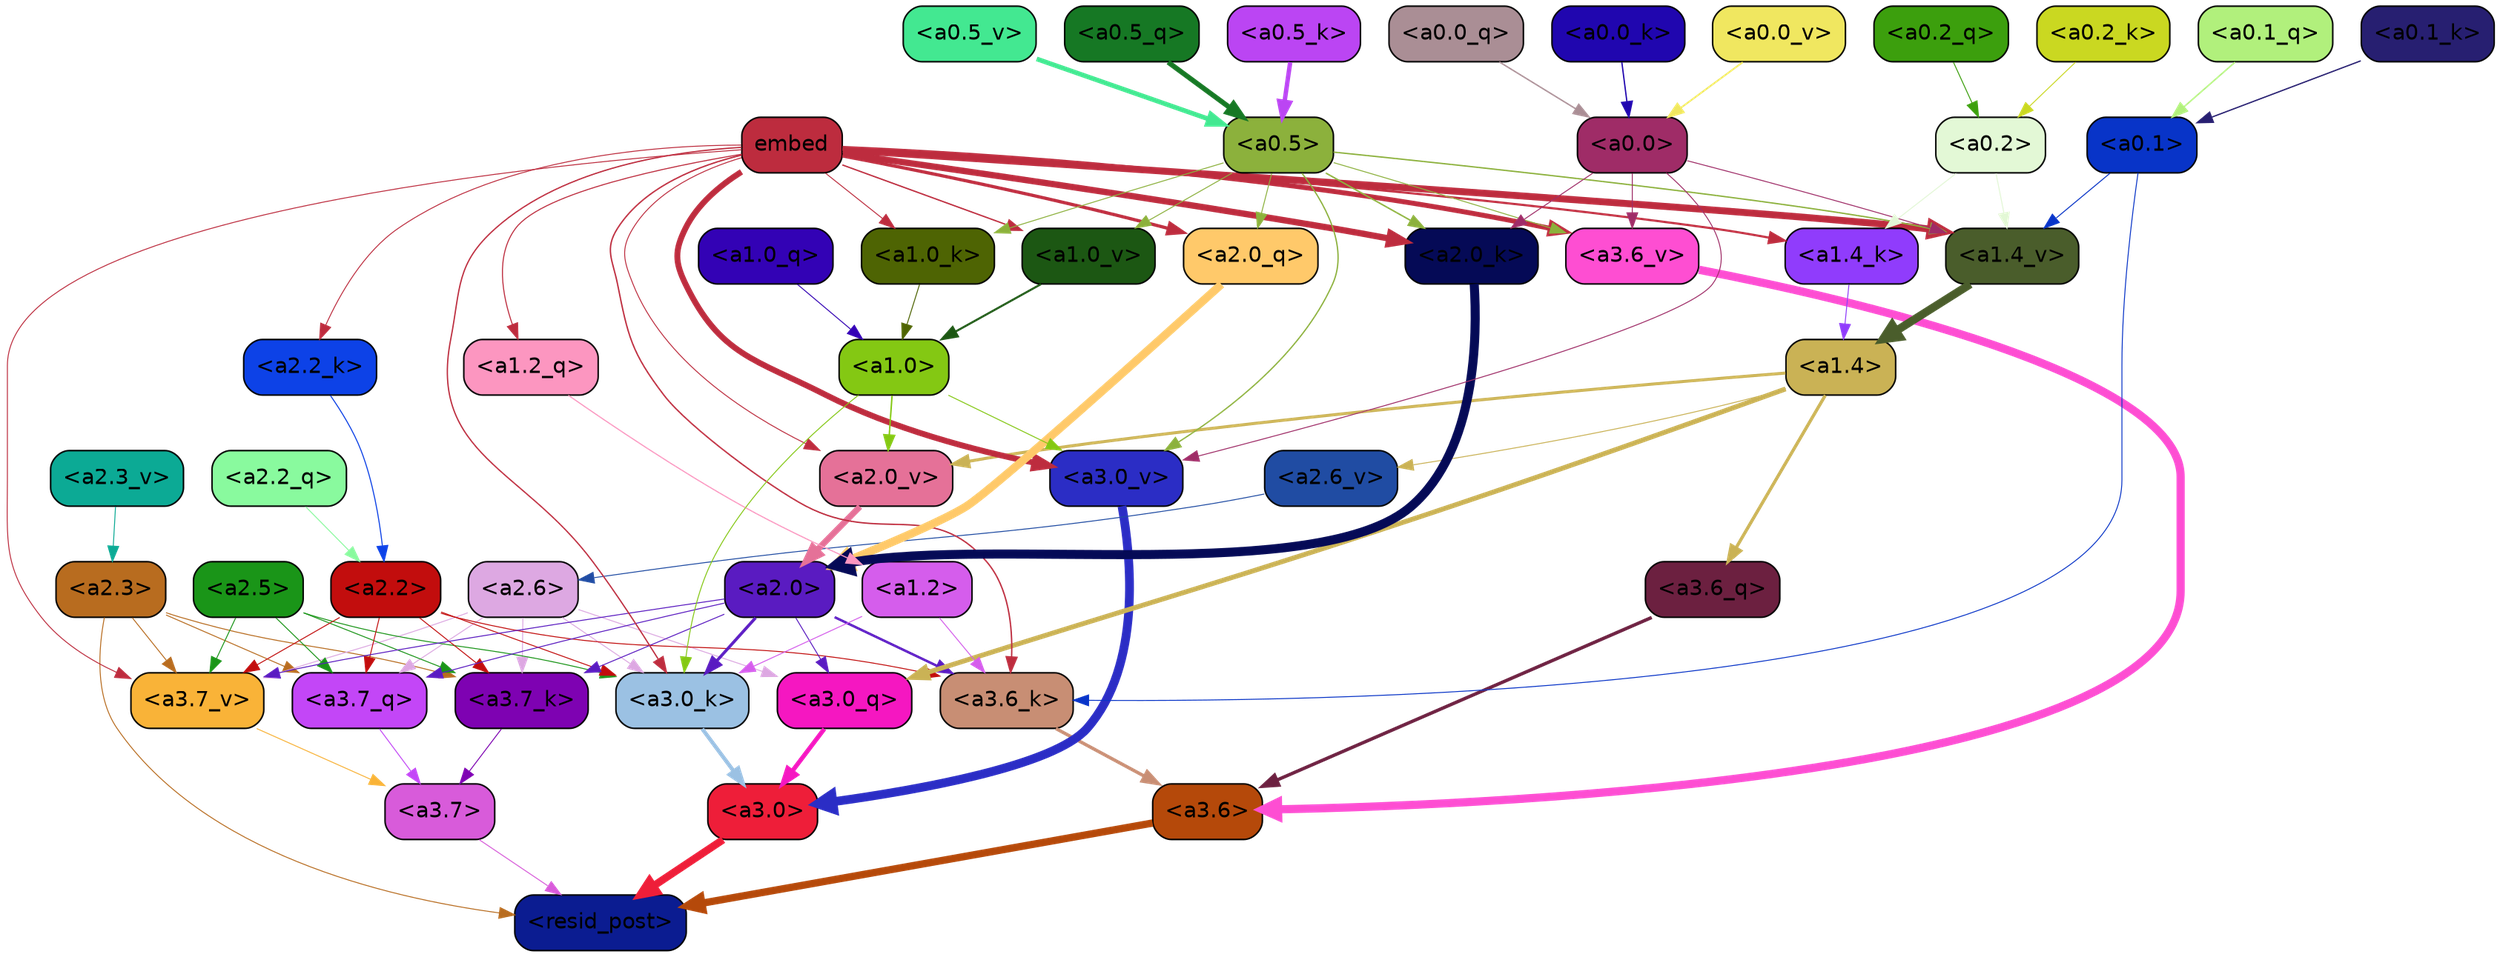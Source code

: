 strict digraph "" {
	graph [bgcolor=transparent,
		layout=dot,
		overlap=false,
		splines=true
	];
	"<a3.7>"	[color=black,
		fillcolor="#d85bda",
		fontname=Helvetica,
		shape=box,
		style="filled, rounded"];
	"<resid_post>"	[color=black,
		fillcolor="#0b1c91",
		fontname=Helvetica,
		shape=box,
		style="filled, rounded"];
	"<a3.7>" -> "<resid_post>"	[color="#d85bda",
		penwidth=0.6];
	"<a3.6>"	[color=black,
		fillcolor="#b5490a",
		fontname=Helvetica,
		shape=box,
		style="filled, rounded"];
	"<a3.6>" -> "<resid_post>"	[color="#b5490a",
		penwidth=4.751592040061951];
	"<a3.0>"	[color=black,
		fillcolor="#ee1e39",
		fontname=Helvetica,
		shape=box,
		style="filled, rounded"];
	"<a3.0>" -> "<resid_post>"	[color="#ee1e39",
		penwidth=4.904066681861877];
	"<a2.3>"	[color=black,
		fillcolor="#b86c1f",
		fontname=Helvetica,
		shape=box,
		style="filled, rounded"];
	"<a2.3>" -> "<resid_post>"	[color="#b86c1f",
		penwidth=0.6];
	"<a3.7_q>"	[color=black,
		fillcolor="#c346f7",
		fontname=Helvetica,
		shape=box,
		style="filled, rounded"];
	"<a2.3>" -> "<a3.7_q>"	[color="#b86c1f",
		penwidth=0.6];
	"<a3.7_k>"	[color=black,
		fillcolor="#7e02b2",
		fontname=Helvetica,
		shape=box,
		style="filled, rounded"];
	"<a2.3>" -> "<a3.7_k>"	[color="#b86c1f",
		penwidth=0.6069068089127541];
	"<a3.7_v>"	[color=black,
		fillcolor="#f9b338",
		fontname=Helvetica,
		shape=box,
		style="filled, rounded"];
	"<a2.3>" -> "<a3.7_v>"	[color="#b86c1f",
		penwidth=0.6];
	"<a3.7_q>" -> "<a3.7>"	[color="#c346f7",
		penwidth=0.6];
	"<a3.6_q>"	[color=black,
		fillcolor="#6c2040",
		fontname=Helvetica,
		shape=box,
		style="filled, rounded"];
	"<a3.6_q>" -> "<a3.6>"	[color="#6c2040",
		penwidth=2.160832464694977];
	"<a3.0_q>"	[color=black,
		fillcolor="#f517c1",
		fontname=Helvetica,
		shape=box,
		style="filled, rounded"];
	"<a3.0_q>" -> "<a3.0>"	[color="#f517c1",
		penwidth=2.870753765106201];
	"<a3.7_k>" -> "<a3.7>"	[color="#7e02b2",
		penwidth=0.6];
	"<a3.6_k>"	[color=black,
		fillcolor="#c88e74",
		fontname=Helvetica,
		shape=box,
		style="filled, rounded"];
	"<a3.6_k>" -> "<a3.6>"	[color="#c88e74",
		penwidth=2.13908451795578];
	"<a3.0_k>"	[color=black,
		fillcolor="#9bc1e3",
		fontname=Helvetica,
		shape=box,
		style="filled, rounded"];
	"<a3.0_k>" -> "<a3.0>"	[color="#9bc1e3",
		penwidth=2.520303964614868];
	"<a3.7_v>" -> "<a3.7>"	[color="#f9b338",
		penwidth=0.6];
	"<a3.6_v>"	[color=black,
		fillcolor="#fe4ed2",
		fontname=Helvetica,
		shape=box,
		style="filled, rounded"];
	"<a3.6_v>" -> "<a3.6>"	[color="#fe4ed2",
		penwidth=5.297133803367615];
	"<a3.0_v>"	[color=black,
		fillcolor="#2b2dc5",
		fontname=Helvetica,
		shape=box,
		style="filled, rounded"];
	"<a3.0_v>" -> "<a3.0>"	[color="#2b2dc5",
		penwidth=5.680712580680847];
	"<a2.6>"	[color=black,
		fillcolor="#dda8e2",
		fontname=Helvetica,
		shape=box,
		style="filled, rounded"];
	"<a2.6>" -> "<a3.7_q>"	[color="#dda8e2",
		penwidth=0.6];
	"<a2.6>" -> "<a3.0_q>"	[color="#dda8e2",
		penwidth=0.6];
	"<a2.6>" -> "<a3.7_k>"	[color="#dda8e2",
		penwidth=0.6];
	"<a2.6>" -> "<a3.0_k>"	[color="#dda8e2",
		penwidth=0.6];
	"<a2.6>" -> "<a3.7_v>"	[color="#dda8e2",
		penwidth=0.6];
	"<a2.5>"	[color=black,
		fillcolor="#1a9518",
		fontname=Helvetica,
		shape=box,
		style="filled, rounded"];
	"<a2.5>" -> "<a3.7_q>"	[color="#1a9518",
		penwidth=0.6];
	"<a2.5>" -> "<a3.7_k>"	[color="#1a9518",
		penwidth=0.6];
	"<a2.5>" -> "<a3.0_k>"	[color="#1a9518",
		penwidth=0.6];
	"<a2.5>" -> "<a3.7_v>"	[color="#1a9518",
		penwidth=0.6];
	"<a2.2>"	[color=black,
		fillcolor="#c20d0d",
		fontname=Helvetica,
		shape=box,
		style="filled, rounded"];
	"<a2.2>" -> "<a3.7_q>"	[color="#c20d0d",
		penwidth=0.6];
	"<a2.2>" -> "<a3.7_k>"	[color="#c20d0d",
		penwidth=0.6];
	"<a2.2>" -> "<a3.6_k>"	[color="#c20d0d",
		penwidth=0.6];
	"<a2.2>" -> "<a3.0_k>"	[color="#c20d0d",
		penwidth=0.6];
	"<a2.2>" -> "<a3.7_v>"	[color="#c20d0d",
		penwidth=0.6];
	"<a2.0>"	[color=black,
		fillcolor="#5a1bc1",
		fontname=Helvetica,
		shape=box,
		style="filled, rounded"];
	"<a2.0>" -> "<a3.7_q>"	[color="#5a1bc1",
		penwidth=0.6];
	"<a2.0>" -> "<a3.0_q>"	[color="#5a1bc1",
		penwidth=0.6];
	"<a2.0>" -> "<a3.7_k>"	[color="#5a1bc1",
		penwidth=0.6];
	"<a2.0>" -> "<a3.6_k>"	[color="#5a1bc1",
		penwidth=1.564806342124939];
	"<a2.0>" -> "<a3.0_k>"	[color="#5a1bc1",
		penwidth=1.9353990852832794];
	"<a2.0>" -> "<a3.7_v>"	[color="#5a1bc1",
		penwidth=0.6];
	"<a1.4>"	[color=black,
		fillcolor="#cab255",
		fontname=Helvetica,
		shape=box,
		style="filled, rounded"];
	"<a1.4>" -> "<a3.6_q>"	[color="#cab255",
		penwidth=2.0727532356977463];
	"<a1.4>" -> "<a3.0_q>"	[color="#cab255",
		penwidth=3.1279823780059814];
	"<a2.6_v>"	[color=black,
		fillcolor="#204ca3",
		fontname=Helvetica,
		shape=box,
		style="filled, rounded"];
	"<a1.4>" -> "<a2.6_v>"	[color="#cab255",
		penwidth=0.6];
	"<a2.0_v>"	[color=black,
		fillcolor="#e57198",
		fontname=Helvetica,
		shape=box,
		style="filled, rounded"];
	"<a1.4>" -> "<a2.0_v>"	[color="#cab255",
		penwidth=1.9170897603034973];
	"<a1.2>"	[color=black,
		fillcolor="#d55dec",
		fontname=Helvetica,
		shape=box,
		style="filled, rounded"];
	"<a1.2>" -> "<a3.6_k>"	[color="#d55dec",
		penwidth=0.6];
	"<a1.2>" -> "<a3.0_k>"	[color="#d55dec",
		penwidth=0.6];
	"<a0.1>"	[color=black,
		fillcolor="#0834c8",
		fontname=Helvetica,
		shape=box,
		style="filled, rounded"];
	"<a0.1>" -> "<a3.6_k>"	[color="#0834c8",
		penwidth=0.6];
	"<a1.4_v>"	[color=black,
		fillcolor="#4a5d2b",
		fontname=Helvetica,
		shape=box,
		style="filled, rounded"];
	"<a0.1>" -> "<a1.4_v>"	[color="#0834c8",
		penwidth=0.6202214732766151];
	embed	[color=black,
		fillcolor="#bd2c3e",
		fontname=Helvetica,
		shape=box,
		style="filled, rounded"];
	embed -> "<a3.6_k>"	[color="#bd2c3e",
		penwidth=0.8915999233722687];
	embed -> "<a3.0_k>"	[color="#bd2c3e",
		penwidth=0.832088902592659];
	embed -> "<a3.7_v>"	[color="#bd2c3e",
		penwidth=0.6];
	embed -> "<a3.6_v>"	[color="#bd2c3e",
		penwidth=3.1840110421180725];
	embed -> "<a3.0_v>"	[color="#bd2c3e",
		penwidth=3.8132747188210487];
	"<a2.0_q>"	[color=black,
		fillcolor="#ffc96a",
		fontname=Helvetica,
		shape=box,
		style="filled, rounded"];
	embed -> "<a2.0_q>"	[color="#bd2c3e",
		penwidth=2.084651827812195];
	"<a2.2_k>"	[color=black,
		fillcolor="#0d42e7",
		fontname=Helvetica,
		shape=box,
		style="filled, rounded"];
	embed -> "<a2.2_k>"	[color="#bd2c3e",
		penwidth=0.6];
	"<a2.0_k>"	[color=black,
		fillcolor="#050a56",
		fontname=Helvetica,
		shape=box,
		style="filled, rounded"];
	embed -> "<a2.0_k>"	[color="#bd2c3e",
		penwidth=4.084526404738426];
	embed -> "<a2.0_v>"	[color="#bd2c3e",
		penwidth=0.6];
	"<a1.2_q>"	[color=black,
		fillcolor="#fc96c0",
		fontname=Helvetica,
		shape=box,
		style="filled, rounded"];
	embed -> "<a1.2_q>"	[color="#bd2c3e",
		penwidth=0.6670737266540527];
	"<a1.4_k>"	[color=black,
		fillcolor="#903cfc",
		fontname=Helvetica,
		shape=box,
		style="filled, rounded"];
	embed -> "<a1.4_k>"	[color="#bd2c3e",
		penwidth=1.3912410736083984];
	"<a1.0_k>"	[color=black,
		fillcolor="#4e6403",
		fontname=Helvetica,
		shape=box,
		style="filled, rounded"];
	embed -> "<a1.0_k>"	[color="#bd2c3e",
		penwidth=0.6];
	embed -> "<a1.4_v>"	[color="#bd2c3e",
		penwidth=4.4888065457344055];
	"<a1.0_v>"	[color=black,
		fillcolor="#1c5713",
		fontname=Helvetica,
		shape=box,
		style="filled, rounded"];
	embed -> "<a1.0_v>"	[color="#bd2c3e",
		penwidth=0.8796700537204742];
	"<a1.0>"	[color=black,
		fillcolor="#84c813",
		fontname=Helvetica,
		shape=box,
		style="filled, rounded"];
	"<a1.0>" -> "<a3.0_k>"	[color="#84c813",
		penwidth=0.6];
	"<a1.0>" -> "<a3.0_v>"	[color="#84c813",
		penwidth=0.6];
	"<a1.0>" -> "<a2.0_v>"	[color="#84c813",
		penwidth=0.9450988052412868];
	"<a0.5>"	[color=black,
		fillcolor="#8cb13c",
		fontname=Helvetica,
		shape=box,
		style="filled, rounded"];
	"<a0.5>" -> "<a3.6_v>"	[color="#8cb13c",
		penwidth=0.6];
	"<a0.5>" -> "<a3.0_v>"	[color="#8cb13c",
		penwidth=0.8331108838319778];
	"<a0.5>" -> "<a2.0_q>"	[color="#8cb13c",
		penwidth=0.6];
	"<a0.5>" -> "<a2.0_k>"	[color="#8cb13c",
		penwidth=0.9412797391414642];
	"<a0.5>" -> "<a1.0_k>"	[color="#8cb13c",
		penwidth=0.6];
	"<a0.5>" -> "<a1.4_v>"	[color="#8cb13c",
		penwidth=0.8757842034101486];
	"<a0.5>" -> "<a1.0_v>"	[color="#8cb13c",
		penwidth=0.6];
	"<a0.0>"	[color=black,
		fillcolor="#9f2c67",
		fontname=Helvetica,
		shape=box,
		style="filled, rounded"];
	"<a0.0>" -> "<a3.6_v>"	[color="#9f2c67",
		penwidth=0.6];
	"<a0.0>" -> "<a3.0_v>"	[color="#9f2c67",
		penwidth=0.6];
	"<a0.0>" -> "<a2.0_k>"	[color="#9f2c67",
		penwidth=0.6];
	"<a0.0>" -> "<a1.4_v>"	[color="#9f2c67",
		penwidth=0.6];
	"<a2.2_q>"	[color=black,
		fillcolor="#89fa9e",
		fontname=Helvetica,
		shape=box,
		style="filled, rounded"];
	"<a2.2_q>" -> "<a2.2>"	[color="#89fa9e",
		penwidth=0.6];
	"<a2.0_q>" -> "<a2.0>"	[color="#ffc96a",
		penwidth=5.29856276512146];
	"<a2.2_k>" -> "<a2.2>"	[color="#0d42e7",
		penwidth=0.6722683310508728];
	"<a2.0_k>" -> "<a2.0>"	[color="#050a56",
		penwidth=5.859246134757996];
	"<a2.6_v>" -> "<a2.6>"	[color="#204ca3",
		penwidth=0.6];
	"<a2.3_v>"	[color=black,
		fillcolor="#0caa95",
		fontname=Helvetica,
		shape=box,
		style="filled, rounded"];
	"<a2.3_v>" -> "<a2.3>"	[color="#0caa95",
		penwidth=0.6];
	"<a2.0_v>" -> "<a2.0>"	[color="#e57198",
		penwidth=3.9621697664260864];
	"<a1.2_q>" -> "<a1.2>"	[color="#fc96c0",
		penwidth=0.7185482024215162];
	"<a1.0_q>"	[color=black,
		fillcolor="#3302b5",
		fontname=Helvetica,
		shape=box,
		style="filled, rounded"];
	"<a1.0_q>" -> "<a1.0>"	[color="#3302b5",
		penwidth=0.6];
	"<a1.4_k>" -> "<a1.4>"	[color="#903cfc",
		penwidth=0.6];
	"<a1.0_k>" -> "<a1.0>"	[color="#4e6403",
		penwidth=0.6];
	"<a1.4_v>" -> "<a1.4>"	[color="#4a5d2b",
		penwidth=5.280138969421387];
	"<a1.0_v>" -> "<a1.0>"	[color="#1c5713",
		penwidth=1.318962275981903];
	"<a0.2>"	[color=black,
		fillcolor="#e3f8d6",
		fontname=Helvetica,
		shape=box,
		style="filled, rounded"];
	"<a0.2>" -> "<a1.4_k>"	[color="#e3f8d6",
		penwidth=0.6];
	"<a0.2>" -> "<a1.4_v>"	[color="#e3f8d6",
		penwidth=0.6];
	"<a0.5_q>"	[color=black,
		fillcolor="#167824",
		fontname=Helvetica,
		shape=box,
		style="filled, rounded"];
	"<a0.5_q>" -> "<a0.5>"	[color="#167824",
		penwidth=3.2608389854431152];
	"<a0.2_q>"	[color=black,
		fillcolor="#3c9f0d",
		fontname=Helvetica,
		shape=box,
		style="filled, rounded"];
	"<a0.2_q>" -> "<a0.2>"	[color="#3c9f0d",
		penwidth=0.6];
	"<a0.1_q>"	[color=black,
		fillcolor="#b1f07c",
		fontname=Helvetica,
		shape=box,
		style="filled, rounded"];
	"<a0.1_q>" -> "<a0.1>"	[color="#b1f07c",
		penwidth=0.9313003718852997];
	"<a0.0_q>"	[color=black,
		fillcolor="#aa8e95",
		fontname=Helvetica,
		shape=box,
		style="filled, rounded"];
	"<a0.0_q>" -> "<a0.0>"	[color="#aa8e95",
		penwidth=0.889376699924469];
	"<a0.5_k>"	[color=black,
		fillcolor="#bb45f3",
		fontname=Helvetica,
		shape=box,
		style="filled, rounded"];
	"<a0.5_k>" -> "<a0.5>"	[color="#bb45f3",
		penwidth=2.847884178161621];
	"<a0.2_k>"	[color=black,
		fillcolor="#cad821",
		fontname=Helvetica,
		shape=box,
		style="filled, rounded"];
	"<a0.2_k>" -> "<a0.2>"	[color="#cad821",
		penwidth=0.6];
	"<a0.1_k>"	[color=black,
		fillcolor="#271f71",
		fontname=Helvetica,
		shape=box,
		style="filled, rounded"];
	"<a0.1_k>" -> "<a0.1>"	[color="#271f71",
		penwidth=0.8383780717849731];
	"<a0.0_k>"	[color=black,
		fillcolor="#2006af",
		fontname=Helvetica,
		shape=box,
		style="filled, rounded"];
	"<a0.0_k>" -> "<a0.0>"	[color="#2006af",
		penwidth=0.8456957042217255];
	"<a0.5_v>"	[color=black,
		fillcolor="#43e891",
		fontname=Helvetica,
		shape=box,
		style="filled, rounded"];
	"<a0.5_v>" -> "<a0.5>"	[color="#43e891",
		penwidth=3.0173392295837402];
	"<a0.0_v>"	[color=black,
		fillcolor="#f0e760",
		fontname=Helvetica,
		shape=box,
		style="filled, rounded"];
	"<a0.0_v>" -> "<a0.0>"	[color="#f0e760",
		penwidth=1.0739268958568573];
}
